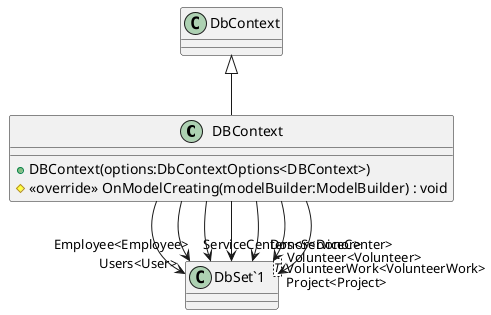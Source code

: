 @startuml
class DBContext {
    + DBContext(options:DbContextOptions<DBContext>)
    # <<override>> OnModelCreating(modelBuilder:ModelBuilder) : void
}
class "DbSet`1"<T> {
}
DbContext <|-- DBContext
DBContext --> "Users<User>" "DbSet`1"
DBContext --> "ServiceCenters<ServiceCenter>" "DbSet`1"
DBContext --> "Employee<Employee>" "DbSet`1"
DBContext --> "Volunteer<Volunteer>" "DbSet`1"
DBContext --> "Donor<Donor>" "DbSet`1"
DBContext --> "VolunteerWork<VolunteerWork>" "DbSet`1"
DBContext --> "Project<Project>" "DbSet`1"
@enduml
